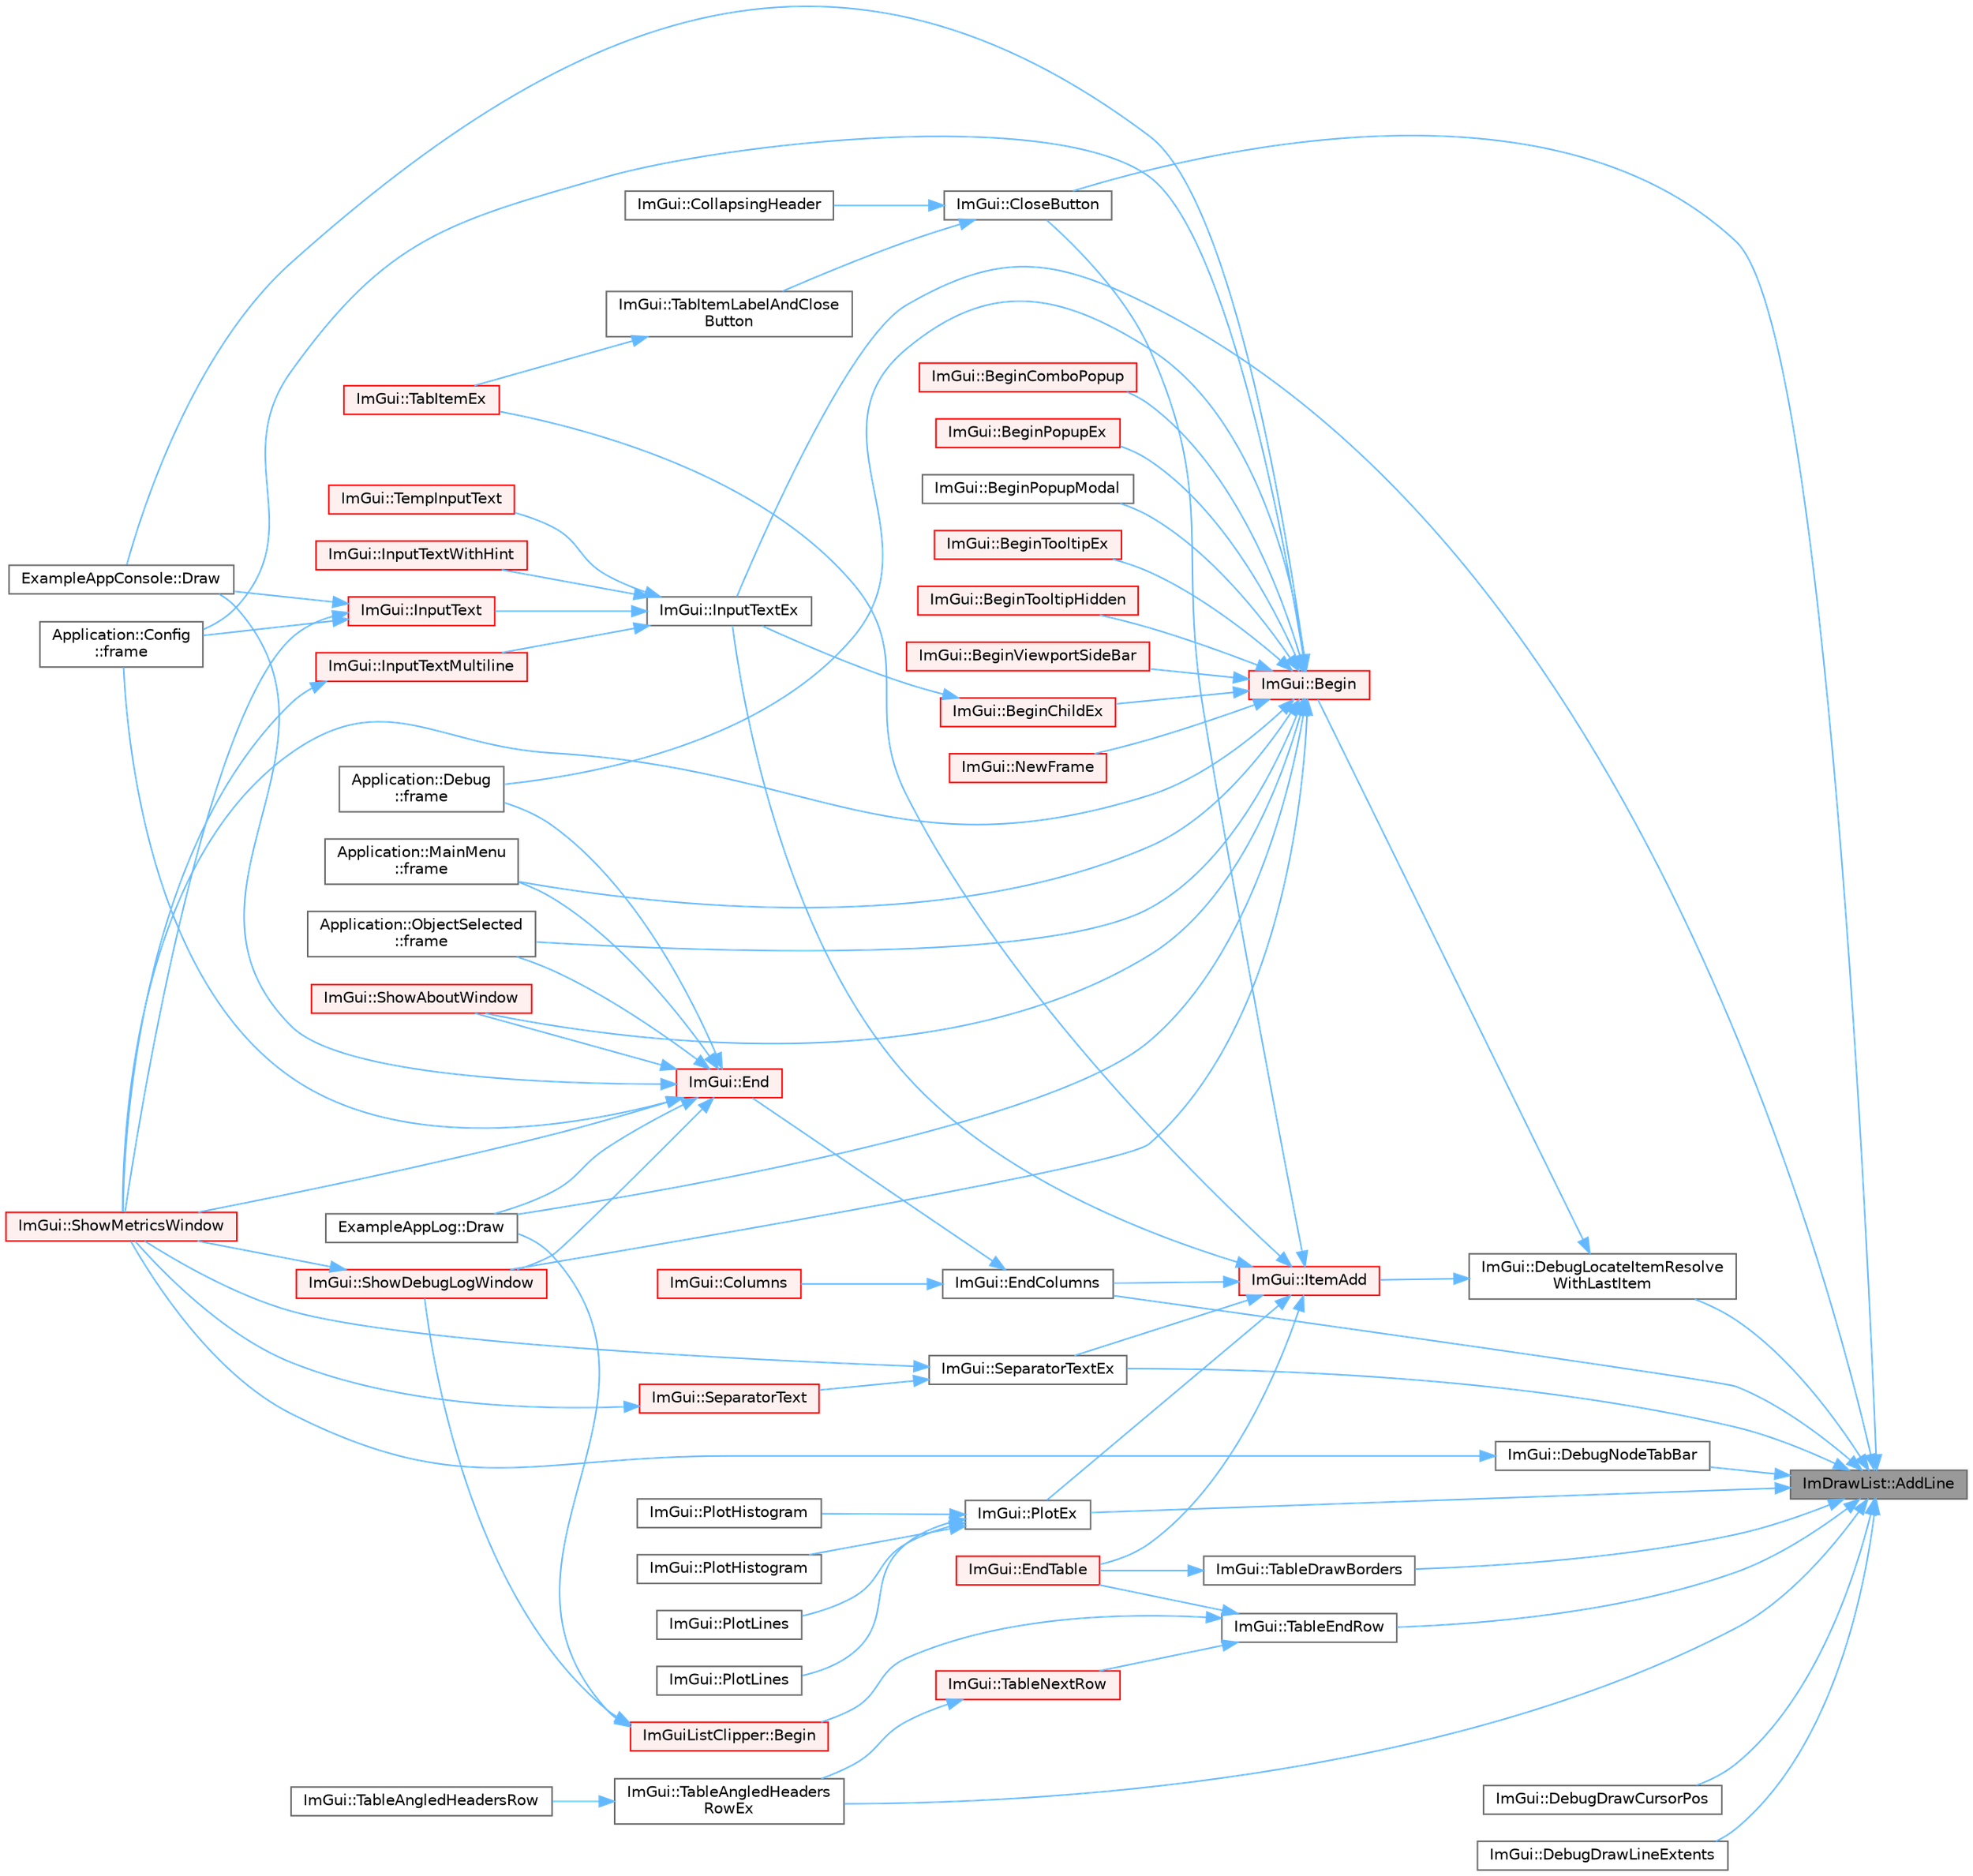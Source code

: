 digraph "ImDrawList::AddLine"
{
 // LATEX_PDF_SIZE
  bgcolor="transparent";
  edge [fontname=Helvetica,fontsize=10,labelfontname=Helvetica,labelfontsize=10];
  node [fontname=Helvetica,fontsize=10,shape=box,height=0.2,width=0.4];
  rankdir="RL";
  Node1 [id="Node000001",label="ImDrawList::AddLine",height=0.2,width=0.4,color="gray40", fillcolor="grey60", style="filled", fontcolor="black",tooltip=" "];
  Node1 -> Node2 [id="edge1_Node000001_Node000002",dir="back",color="steelblue1",style="solid",tooltip=" "];
  Node2 [id="Node000002",label="ImGui::CloseButton",height=0.2,width=0.4,color="grey40", fillcolor="white", style="filled",URL="$namespace_im_gui.html#a4f6da873474094ce131edd2dcda98551",tooltip=" "];
  Node2 -> Node3 [id="edge2_Node000002_Node000003",dir="back",color="steelblue1",style="solid",tooltip=" "];
  Node3 [id="Node000003",label="ImGui::CollapsingHeader",height=0.2,width=0.4,color="grey40", fillcolor="white", style="filled",URL="$namespace_im_gui.html#a4d6e6e7a5ace0e5dbee3ea1926ddf049",tooltip=" "];
  Node2 -> Node4 [id="edge3_Node000002_Node000004",dir="back",color="steelblue1",style="solid",tooltip=" "];
  Node4 [id="Node000004",label="ImGui::TabItemLabelAndClose\lButton",height=0.2,width=0.4,color="grey40", fillcolor="white", style="filled",URL="$namespace_im_gui.html#abbdb2619721c7ecaca3fb03d9d905003",tooltip=" "];
  Node4 -> Node5 [id="edge4_Node000004_Node000005",dir="back",color="steelblue1",style="solid",tooltip=" "];
  Node5 [id="Node000005",label="ImGui::TabItemEx",height=0.2,width=0.4,color="red", fillcolor="#FFF0F0", style="filled",URL="$namespace_im_gui.html#a4e0986fc689e7855cd9a9099dc87dac5",tooltip=" "];
  Node1 -> Node10 [id="edge5_Node000001_Node000010",dir="back",color="steelblue1",style="solid",tooltip=" "];
  Node10 [id="Node000010",label="ImGui::DebugDrawCursorPos",height=0.2,width=0.4,color="grey40", fillcolor="white", style="filled",URL="$namespace_im_gui.html#acb408b735302ddd3868a564ff48ccada",tooltip=" "];
  Node1 -> Node11 [id="edge6_Node000001_Node000011",dir="back",color="steelblue1",style="solid",tooltip=" "];
  Node11 [id="Node000011",label="ImGui::DebugDrawLineExtents",height=0.2,width=0.4,color="grey40", fillcolor="white", style="filled",URL="$namespace_im_gui.html#ab713aeb3cce417a0967e4c3ccb13ddac",tooltip=" "];
  Node1 -> Node12 [id="edge7_Node000001_Node000012",dir="back",color="steelblue1",style="solid",tooltip=" "];
  Node12 [id="Node000012",label="ImGui::DebugLocateItemResolve\lWithLastItem",height=0.2,width=0.4,color="grey40", fillcolor="white", style="filled",URL="$namespace_im_gui.html#ae8ab0d7dfc90af8e82db3ed9e7829219",tooltip=" "];
  Node12 -> Node13 [id="edge8_Node000012_Node000013",dir="back",color="steelblue1",style="solid",tooltip=" "];
  Node13 [id="Node000013",label="ImGui::Begin",height=0.2,width=0.4,color="red", fillcolor="#FFF0F0", style="filled",URL="$namespace_im_gui.html#a581e58db0bc930bafa4a5d23093a2b99",tooltip=" "];
  Node13 -> Node14 [id="edge9_Node000013_Node000014",dir="back",color="steelblue1",style="solid",tooltip=" "];
  Node14 [id="Node000014",label="ImGui::BeginChildEx",height=0.2,width=0.4,color="red", fillcolor="#FFF0F0", style="filled",URL="$namespace_im_gui.html#ac36ecce0443f0b45a48484d85f653ae2",tooltip=" "];
  Node14 -> Node29 [id="edge10_Node000014_Node000029",dir="back",color="steelblue1",style="solid",tooltip=" "];
  Node29 [id="Node000029",label="ImGui::InputTextEx",height=0.2,width=0.4,color="grey40", fillcolor="white", style="filled",URL="$namespace_im_gui.html#af89af17ecc11653f25fea1e50e195de6",tooltip=" "];
  Node29 -> Node30 [id="edge11_Node000029_Node000030",dir="back",color="steelblue1",style="solid",tooltip=" "];
  Node30 [id="Node000030",label="ImGui::InputText",height=0.2,width=0.4,color="red", fillcolor="#FFF0F0", style="filled",URL="$namespace_im_gui.html#aa72b5760a3a206729723a587ac7c8519",tooltip=" "];
  Node30 -> Node20 [id="edge12_Node000030_Node000020",dir="back",color="steelblue1",style="solid",tooltip=" "];
  Node20 [id="Node000020",label="ExampleAppConsole::Draw",height=0.2,width=0.4,color="grey40", fillcolor="white", style="filled",URL="$struct_example_app_console.html#a0518a09c7e8648dd52c7c06df19ac17a",tooltip=" "];
  Node30 -> Node38 [id="edge13_Node000030_Node000038",dir="back",color="steelblue1",style="solid",tooltip=" "];
  Node38 [id="Node000038",label="Application::Config\l::frame",height=0.2,width=0.4,color="grey40", fillcolor="white", style="filled",URL="$class_application_1_1_config.html#a291cc3a874949e121dcf83a3f90681bc",tooltip=" "];
  Node30 -> Node19 [id="edge14_Node000030_Node000019",dir="back",color="steelblue1",style="solid",tooltip=" "];
  Node19 [id="Node000019",label="ImGui::ShowMetricsWindow",height=0.2,width=0.4,color="red", fillcolor="#FFF0F0", style="filled",URL="$namespace_im_gui.html#afe7a28c6eb52fff3cc27d5a698fea4ff",tooltip=" "];
  Node29 -> Node52 [id="edge15_Node000029_Node000052",dir="back",color="steelblue1",style="solid",tooltip=" "];
  Node52 [id="Node000052",label="ImGui::InputTextMultiline",height=0.2,width=0.4,color="red", fillcolor="#FFF0F0", style="filled",URL="$namespace_im_gui.html#a0470693929ed9930cbf5b737577c2414",tooltip=" "];
  Node52 -> Node19 [id="edge16_Node000052_Node000019",dir="back",color="steelblue1",style="solid",tooltip=" "];
  Node29 -> Node54 [id="edge17_Node000029_Node000054",dir="back",color="steelblue1",style="solid",tooltip=" "];
  Node54 [id="Node000054",label="ImGui::InputTextWithHint",height=0.2,width=0.4,color="red", fillcolor="#FFF0F0", style="filled",URL="$namespace_im_gui.html#aee5a5127f494966ad16e578714e8fac2",tooltip=" "];
  Node29 -> Node56 [id="edge18_Node000029_Node000056",dir="back",color="steelblue1",style="solid",tooltip=" "];
  Node56 [id="Node000056",label="ImGui::TempInputText",height=0.2,width=0.4,color="red", fillcolor="#FFF0F0", style="filled",URL="$namespace_im_gui.html#ae85def71d2fcf5409035b583b315964e",tooltip=" "];
  Node13 -> Node84 [id="edge19_Node000013_Node000084",dir="back",color="steelblue1",style="solid",tooltip=" "];
  Node84 [id="Node000084",label="ImGui::BeginComboPopup",height=0.2,width=0.4,color="red", fillcolor="#FFF0F0", style="filled",URL="$namespace_im_gui.html#a6ecb51142fcb72cd19ff002c3a7d8e25",tooltip=" "];
  Node13 -> Node88 [id="edge20_Node000013_Node000088",dir="back",color="steelblue1",style="solid",tooltip=" "];
  Node88 [id="Node000088",label="ImGui::BeginPopupEx",height=0.2,width=0.4,color="red", fillcolor="#FFF0F0", style="filled",URL="$namespace_im_gui.html#a89da3a22300e8293257b6cfdf1b83b7a",tooltip=" "];
  Node13 -> Node108 [id="edge21_Node000013_Node000108",dir="back",color="steelblue1",style="solid",tooltip=" "];
  Node108 [id="Node000108",label="ImGui::BeginPopupModal",height=0.2,width=0.4,color="grey40", fillcolor="white", style="filled",URL="$namespace_im_gui.html#a6d840f615c198c2342968f733fda11b3",tooltip=" "];
  Node13 -> Node109 [id="edge22_Node000013_Node000109",dir="back",color="steelblue1",style="solid",tooltip=" "];
  Node109 [id="Node000109",label="ImGui::BeginTooltipEx",height=0.2,width=0.4,color="red", fillcolor="#FFF0F0", style="filled",URL="$namespace_im_gui.html#a18b17a0b20c3f2a16068b84210cfded4",tooltip=" "];
  Node13 -> Node135 [id="edge23_Node000013_Node000135",dir="back",color="steelblue1",style="solid",tooltip=" "];
  Node135 [id="Node000135",label="ImGui::BeginTooltipHidden",height=0.2,width=0.4,color="red", fillcolor="#FFF0F0", style="filled",URL="$namespace_im_gui.html#a2c44a13b5e210dbfc7de98024c25db8e",tooltip=" "];
  Node13 -> Node136 [id="edge24_Node000013_Node000136",dir="back",color="steelblue1",style="solid",tooltip=" "];
  Node136 [id="Node000136",label="ImGui::BeginViewportSideBar",height=0.2,width=0.4,color="red", fillcolor="#FFF0F0", style="filled",URL="$namespace_im_gui.html#a4216382dd5ad6c17e183f9f894db2e15",tooltip=" "];
  Node13 -> Node20 [id="edge25_Node000013_Node000020",dir="back",color="steelblue1",style="solid",tooltip=" "];
  Node13 -> Node21 [id="edge26_Node000013_Node000021",dir="back",color="steelblue1",style="solid",tooltip=" "];
  Node21 [id="Node000021",label="ExampleAppLog::Draw",height=0.2,width=0.4,color="grey40", fillcolor="white", style="filled",URL="$struct_example_app_log.html#a5ad3a4bdb89171b84aeaff96948a1f77",tooltip=" "];
  Node13 -> Node38 [id="edge27_Node000013_Node000038",dir="back",color="steelblue1",style="solid",tooltip=" "];
  Node13 -> Node138 [id="edge28_Node000013_Node000138",dir="back",color="steelblue1",style="solid",tooltip=" "];
  Node138 [id="Node000138",label="Application::Debug\l::frame",height=0.2,width=0.4,color="grey40", fillcolor="white", style="filled",URL="$class_application_1_1_debug.html#a26339829cae3b768474358c34eb8ab23",tooltip=" "];
  Node13 -> Node139 [id="edge29_Node000013_Node000139",dir="back",color="steelblue1",style="solid",tooltip=" "];
  Node139 [id="Node000139",label="Application::MainMenu\l::frame",height=0.2,width=0.4,color="grey40", fillcolor="white", style="filled",URL="$class_application_1_1_main_menu.html#a868fe54ddb269b9ab03f0d7d068dd698",tooltip=" "];
  Node13 -> Node41 [id="edge30_Node000013_Node000041",dir="back",color="steelblue1",style="solid",tooltip=" "];
  Node41 [id="Node000041",label="Application::ObjectSelected\l::frame",height=0.2,width=0.4,color="grey40", fillcolor="white", style="filled",URL="$class_application_1_1_object_selected.html#a30dd507edcc6c76dd65cc0cf9dda010a",tooltip=" "];
  Node13 -> Node140 [id="edge31_Node000013_Node000140",dir="back",color="steelblue1",style="solid",tooltip=" "];
  Node140 [id="Node000140",label="ImGui::NewFrame",height=0.2,width=0.4,color="red", fillcolor="#FFF0F0", style="filled",URL="$namespace_im_gui.html#ab3f1fc018f903b7ad79fd10663375774",tooltip=" "];
  Node13 -> Node22 [id="edge32_Node000013_Node000022",dir="back",color="steelblue1",style="solid",tooltip=" "];
  Node22 [id="Node000022",label="ImGui::ShowAboutWindow",height=0.2,width=0.4,color="red", fillcolor="#FFF0F0", style="filled",URL="$namespace_im_gui.html#ac297462e33309d0540fa459bccdc9304",tooltip=" "];
  Node13 -> Node23 [id="edge33_Node000013_Node000023",dir="back",color="steelblue1",style="solid",tooltip=" "];
  Node23 [id="Node000023",label="ImGui::ShowDebugLogWindow",height=0.2,width=0.4,color="red", fillcolor="#FFF0F0", style="filled",URL="$namespace_im_gui.html#af1b39e70cac2e1b9e62dd3c9d154cbd6",tooltip=" "];
  Node23 -> Node19 [id="edge34_Node000023_Node000019",dir="back",color="steelblue1",style="solid",tooltip=" "];
  Node13 -> Node19 [id="edge35_Node000013_Node000019",dir="back",color="steelblue1",style="solid",tooltip=" "];
  Node12 -> Node141 [id="edge36_Node000012_Node000141",dir="back",color="steelblue1",style="solid",tooltip=" "];
  Node141 [id="Node000141",label="ImGui::ItemAdd",height=0.2,width=0.4,color="red", fillcolor="#FFF0F0", style="filled",URL="$namespace_im_gui.html#a5de8ecd4c80efdca1af7329a2a48121c",tooltip=" "];
  Node141 -> Node2 [id="edge37_Node000141_Node000002",dir="back",color="steelblue1",style="solid",tooltip=" "];
  Node141 -> Node163 [id="edge38_Node000141_Node000163",dir="back",color="steelblue1",style="solid",tooltip=" "];
  Node163 [id="Node000163",label="ImGui::EndColumns",height=0.2,width=0.4,color="grey40", fillcolor="white", style="filled",URL="$namespace_im_gui.html#af93bed3bce5475fe4d525d744f16aa20",tooltip=" "];
  Node163 -> Node164 [id="edge39_Node000163_Node000164",dir="back",color="steelblue1",style="solid",tooltip=" "];
  Node164 [id="Node000164",label="ImGui::Columns",height=0.2,width=0.4,color="red", fillcolor="#FFF0F0", style="filled",URL="$namespace_im_gui.html#a0e2889956542527c4039b6b8bf5c2a38",tooltip=" "];
  Node163 -> Node170 [id="edge40_Node000163_Node000170",dir="back",color="steelblue1",style="solid",tooltip=" "];
  Node170 [id="Node000170",label="ImGui::End",height=0.2,width=0.4,color="red", fillcolor="#FFF0F0", style="filled",URL="$namespace_im_gui.html#a5479d93794a004c67ceb6d13f37c8254",tooltip=" "];
  Node170 -> Node20 [id="edge41_Node000170_Node000020",dir="back",color="steelblue1",style="solid",tooltip=" "];
  Node170 -> Node21 [id="edge42_Node000170_Node000021",dir="back",color="steelblue1",style="solid",tooltip=" "];
  Node170 -> Node38 [id="edge43_Node000170_Node000038",dir="back",color="steelblue1",style="solid",tooltip=" "];
  Node170 -> Node138 [id="edge44_Node000170_Node000138",dir="back",color="steelblue1",style="solid",tooltip=" "];
  Node170 -> Node139 [id="edge45_Node000170_Node000139",dir="back",color="steelblue1",style="solid",tooltip=" "];
  Node170 -> Node41 [id="edge46_Node000170_Node000041",dir="back",color="steelblue1",style="solid",tooltip=" "];
  Node170 -> Node22 [id="edge47_Node000170_Node000022",dir="back",color="steelblue1",style="solid",tooltip=" "];
  Node170 -> Node23 [id="edge48_Node000170_Node000023",dir="back",color="steelblue1",style="solid",tooltip=" "];
  Node170 -> Node19 [id="edge49_Node000170_Node000019",dir="back",color="steelblue1",style="solid",tooltip=" "];
  Node141 -> Node99 [id="edge50_Node000141_Node000099",dir="back",color="steelblue1",style="solid",tooltip=" "];
  Node99 [id="Node000099",label="ImGui::EndTable",height=0.2,width=0.4,color="red", fillcolor="#FFF0F0", style="filled",URL="$namespace_im_gui.html#a9c70aaa6464c2e51e6f3342da133ada1",tooltip=" "];
  Node141 -> Node29 [id="edge51_Node000141_Node000029",dir="back",color="steelblue1",style="solid",tooltip=" "];
  Node141 -> Node130 [id="edge52_Node000141_Node000130",dir="back",color="steelblue1",style="solid",tooltip=" "];
  Node130 [id="Node000130",label="ImGui::PlotEx",height=0.2,width=0.4,color="grey40", fillcolor="white", style="filled",URL="$namespace_im_gui.html#afb3147b9a00e396e0b11a1bfe24b8f42",tooltip=" "];
  Node130 -> Node131 [id="edge53_Node000130_Node000131",dir="back",color="steelblue1",style="solid",tooltip=" "];
  Node131 [id="Node000131",label="ImGui::PlotHistogram",height=0.2,width=0.4,color="grey40", fillcolor="white", style="filled",URL="$namespace_im_gui.html#af7a92b2118981835b5251bfdaac50252",tooltip=" "];
  Node130 -> Node132 [id="edge54_Node000130_Node000132",dir="back",color="steelblue1",style="solid",tooltip=" "];
  Node132 [id="Node000132",label="ImGui::PlotHistogram",height=0.2,width=0.4,color="grey40", fillcolor="white", style="filled",URL="$namespace_im_gui.html#af8089203baf8cf723a158c9e34bda2a4",tooltip=" "];
  Node130 -> Node133 [id="edge55_Node000130_Node000133",dir="back",color="steelblue1",style="solid",tooltip=" "];
  Node133 [id="Node000133",label="ImGui::PlotLines",height=0.2,width=0.4,color="grey40", fillcolor="white", style="filled",URL="$namespace_im_gui.html#a2bc21c56e4796855313804086cca114f",tooltip=" "];
  Node130 -> Node134 [id="edge56_Node000130_Node000134",dir="back",color="steelblue1",style="solid",tooltip=" "];
  Node134 [id="Node000134",label="ImGui::PlotLines",height=0.2,width=0.4,color="grey40", fillcolor="white", style="filled",URL="$namespace_im_gui.html#a94a2645d45c96da35b834dc7db93a9f1",tooltip=" "];
  Node141 -> Node200 [id="edge57_Node000141_Node000200",dir="back",color="steelblue1",style="solid",tooltip=" "];
  Node200 [id="Node000200",label="ImGui::SeparatorTextEx",height=0.2,width=0.4,color="grey40", fillcolor="white", style="filled",URL="$namespace_im_gui.html#a14e42bfa66f05d0ae2304e27ee1fb2b3",tooltip=" "];
  Node200 -> Node201 [id="edge58_Node000200_Node000201",dir="back",color="steelblue1",style="solid",tooltip=" "];
  Node201 [id="Node000201",label="ImGui::SeparatorText",height=0.2,width=0.4,color="red", fillcolor="#FFF0F0", style="filled",URL="$namespace_im_gui.html#a35e04f2c996f8634bfda0fa1c07572d9",tooltip=" "];
  Node201 -> Node19 [id="edge59_Node000201_Node000019",dir="back",color="steelblue1",style="solid",tooltip=" "];
  Node200 -> Node19 [id="edge60_Node000200_Node000019",dir="back",color="steelblue1",style="solid",tooltip=" "];
  Node141 -> Node5 [id="edge61_Node000141_Node000005",dir="back",color="steelblue1",style="solid",tooltip=" "];
  Node1 -> Node156 [id="edge62_Node000001_Node000156",dir="back",color="steelblue1",style="solid",tooltip=" "];
  Node156 [id="Node000156",label="ImGui::DebugNodeTabBar",height=0.2,width=0.4,color="grey40", fillcolor="white", style="filled",URL="$namespace_im_gui.html#ac5f1a2b50c26c83d3df78d94e95f0bd0",tooltip=" "];
  Node156 -> Node19 [id="edge63_Node000156_Node000019",dir="back",color="steelblue1",style="solid",tooltip=" "];
  Node1 -> Node163 [id="edge64_Node000001_Node000163",dir="back",color="steelblue1",style="solid",tooltip=" "];
  Node1 -> Node29 [id="edge65_Node000001_Node000029",dir="back",color="steelblue1",style="solid",tooltip=" "];
  Node1 -> Node130 [id="edge66_Node000001_Node000130",dir="back",color="steelblue1",style="solid",tooltip=" "];
  Node1 -> Node200 [id="edge67_Node000001_Node000200",dir="back",color="steelblue1",style="solid",tooltip=" "];
  Node1 -> Node105 [id="edge68_Node000001_Node000105",dir="back",color="steelblue1",style="solid",tooltip=" "];
  Node105 [id="Node000105",label="ImGui::TableAngledHeaders\lRowEx",height=0.2,width=0.4,color="grey40", fillcolor="white", style="filled",URL="$namespace_im_gui.html#abedf7bbf79accde2321806dc0beb90b1",tooltip=" "];
  Node105 -> Node106 [id="edge69_Node000105_Node000106",dir="back",color="steelblue1",style="solid",tooltip=" "];
  Node106 [id="Node000106",label="ImGui::TableAngledHeadersRow",height=0.2,width=0.4,color="grey40", fillcolor="white", style="filled",URL="$namespace_im_gui.html#a17eb2b71b2aff472d9d56c838586b73b",tooltip=" "];
  Node1 -> Node235 [id="edge70_Node000001_Node000235",dir="back",color="steelblue1",style="solid",tooltip=" "];
  Node235 [id="Node000235",label="ImGui::TableDrawBorders",height=0.2,width=0.4,color="grey40", fillcolor="white", style="filled",URL="$namespace_im_gui.html#a506d5b52f032c72503c4e87535a3d04d",tooltip=" "];
  Node235 -> Node99 [id="edge71_Node000235_Node000099",dir="back",color="steelblue1",style="solid",tooltip=" "];
  Node1 -> Node236 [id="edge72_Node000001_Node000236",dir="back",color="steelblue1",style="solid",tooltip=" "];
  Node236 [id="Node000236",label="ImGui::TableEndRow",height=0.2,width=0.4,color="grey40", fillcolor="white", style="filled",URL="$namespace_im_gui.html#a6bc4ce6f7ff9f8268473f5e538a1181f",tooltip=" "];
  Node236 -> Node237 [id="edge73_Node000236_Node000237",dir="back",color="steelblue1",style="solid",tooltip=" "];
  Node237 [id="Node000237",label="ImGuiListClipper::Begin",height=0.2,width=0.4,color="red", fillcolor="#FFF0F0", style="filled",URL="$struct_im_gui_list_clipper.html#a746fbd724a41dbe88fef4875a2b1e9c7",tooltip=" "];
  Node237 -> Node21 [id="edge74_Node000237_Node000021",dir="back",color="steelblue1",style="solid",tooltip=" "];
  Node237 -> Node23 [id="edge75_Node000237_Node000023",dir="back",color="steelblue1",style="solid",tooltip=" "];
  Node236 -> Node99 [id="edge76_Node000236_Node000099",dir="back",color="steelblue1",style="solid",tooltip=" "];
  Node236 -> Node104 [id="edge77_Node000236_Node000104",dir="back",color="steelblue1",style="solid",tooltip=" "];
  Node104 [id="Node000104",label="ImGui::TableNextRow",height=0.2,width=0.4,color="red", fillcolor="#FFF0F0", style="filled",URL="$namespace_im_gui.html#a33511cbfe04b545a1a51b514ab6c208c",tooltip=" "];
  Node104 -> Node105 [id="edge78_Node000104_Node000105",dir="back",color="steelblue1",style="solid",tooltip=" "];
}
